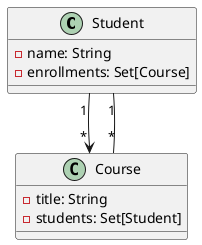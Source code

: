 @startuml
class Student {
  - name: String
  - enrollments: Set[Course]
}

class Course {
  - title: String
  - students: Set[Student]
}

Student "1" --> "*" Course
Course "*" -- "1" Student
@enduml